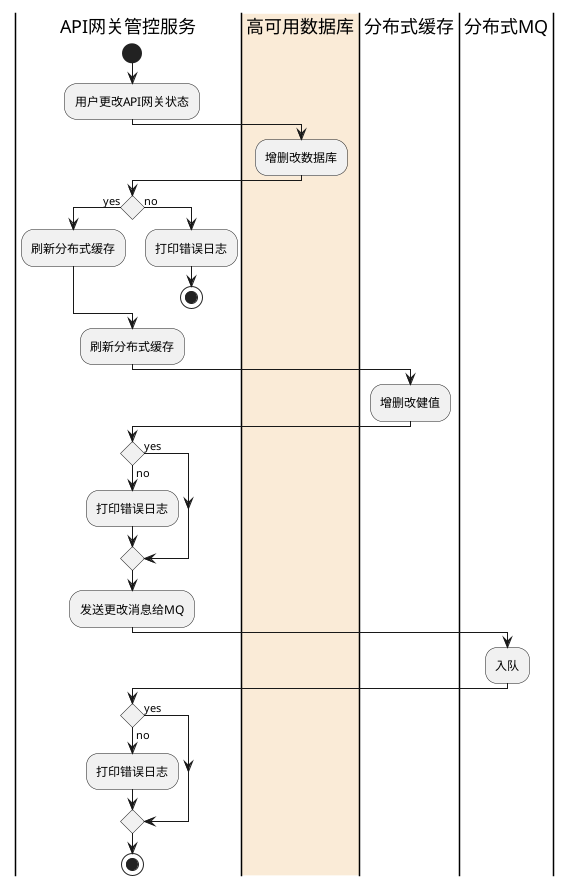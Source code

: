 @startuml
|API网关管控服务|
start
:用户更改API网关状态;

|#AntiqueWhite|高可用数据库|
:增删改数据库;
|API网关管控服务|
if () then (yes)
  |API网关管控服务|
  :刷新分布式缓存;

else (no)
|API网关管控服务|
:打印错误日志;
  stop
endif
:刷新分布式缓存;
|分布式缓存|
:增删改健值;
|API网关管控服务|
if () then (no)
|API网关管控服务|
:打印错误日志;
else (yes)
endif
|API网关管控服务|
:发送更改消息给MQ;
|分布式MQ|
:入队;
|API网关管控服务|
if () then (no)
|API网关管控服务|
:打印错误日志;
else (yes)
endif
stop

@enduml
